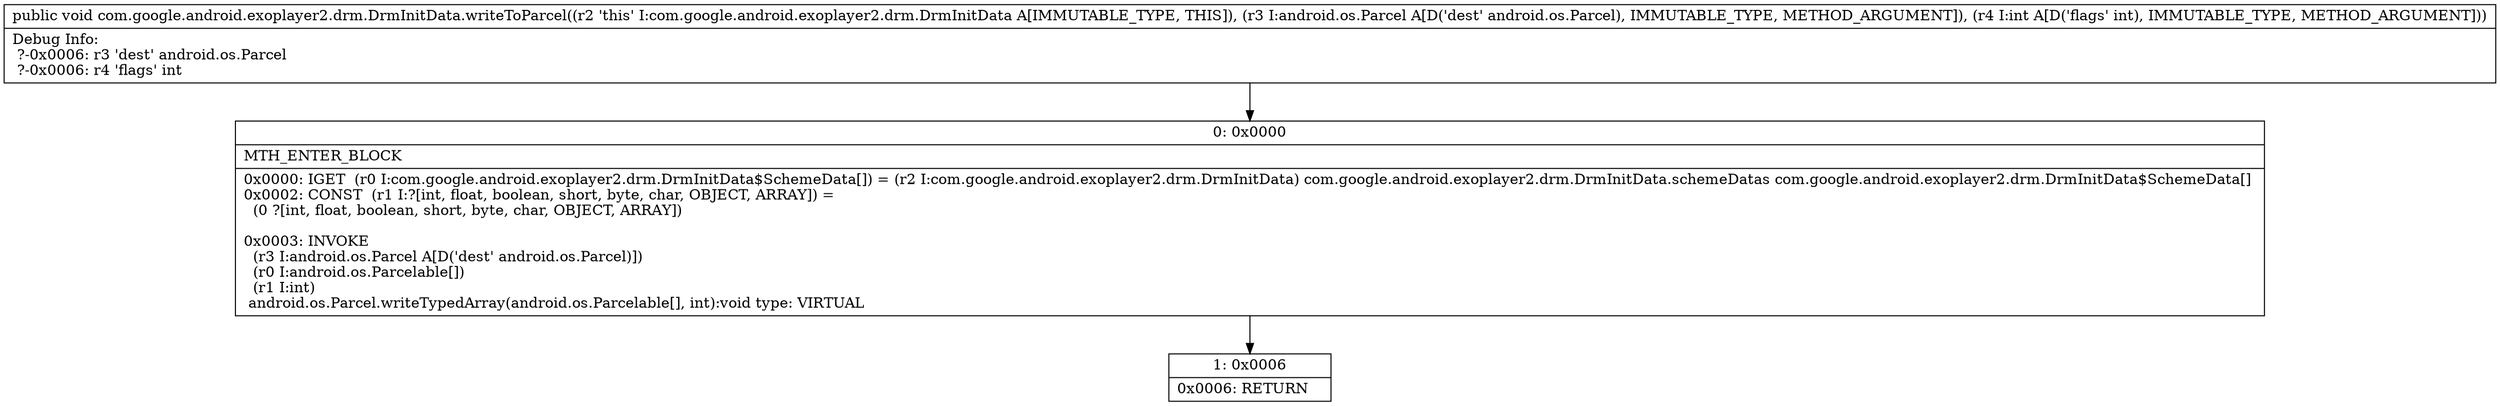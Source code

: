 digraph "CFG forcom.google.android.exoplayer2.drm.DrmInitData.writeToParcel(Landroid\/os\/Parcel;I)V" {
Node_0 [shape=record,label="{0\:\ 0x0000|MTH_ENTER_BLOCK\l|0x0000: IGET  (r0 I:com.google.android.exoplayer2.drm.DrmInitData$SchemeData[]) = (r2 I:com.google.android.exoplayer2.drm.DrmInitData) com.google.android.exoplayer2.drm.DrmInitData.schemeDatas com.google.android.exoplayer2.drm.DrmInitData$SchemeData[] \l0x0002: CONST  (r1 I:?[int, float, boolean, short, byte, char, OBJECT, ARRAY]) = \l  (0 ?[int, float, boolean, short, byte, char, OBJECT, ARRAY])\l \l0x0003: INVOKE  \l  (r3 I:android.os.Parcel A[D('dest' android.os.Parcel)])\l  (r0 I:android.os.Parcelable[])\l  (r1 I:int)\l android.os.Parcel.writeTypedArray(android.os.Parcelable[], int):void type: VIRTUAL \l}"];
Node_1 [shape=record,label="{1\:\ 0x0006|0x0006: RETURN   \l}"];
MethodNode[shape=record,label="{public void com.google.android.exoplayer2.drm.DrmInitData.writeToParcel((r2 'this' I:com.google.android.exoplayer2.drm.DrmInitData A[IMMUTABLE_TYPE, THIS]), (r3 I:android.os.Parcel A[D('dest' android.os.Parcel), IMMUTABLE_TYPE, METHOD_ARGUMENT]), (r4 I:int A[D('flags' int), IMMUTABLE_TYPE, METHOD_ARGUMENT]))  | Debug Info:\l  ?\-0x0006: r3 'dest' android.os.Parcel\l  ?\-0x0006: r4 'flags' int\l}"];
MethodNode -> Node_0;
Node_0 -> Node_1;
}

